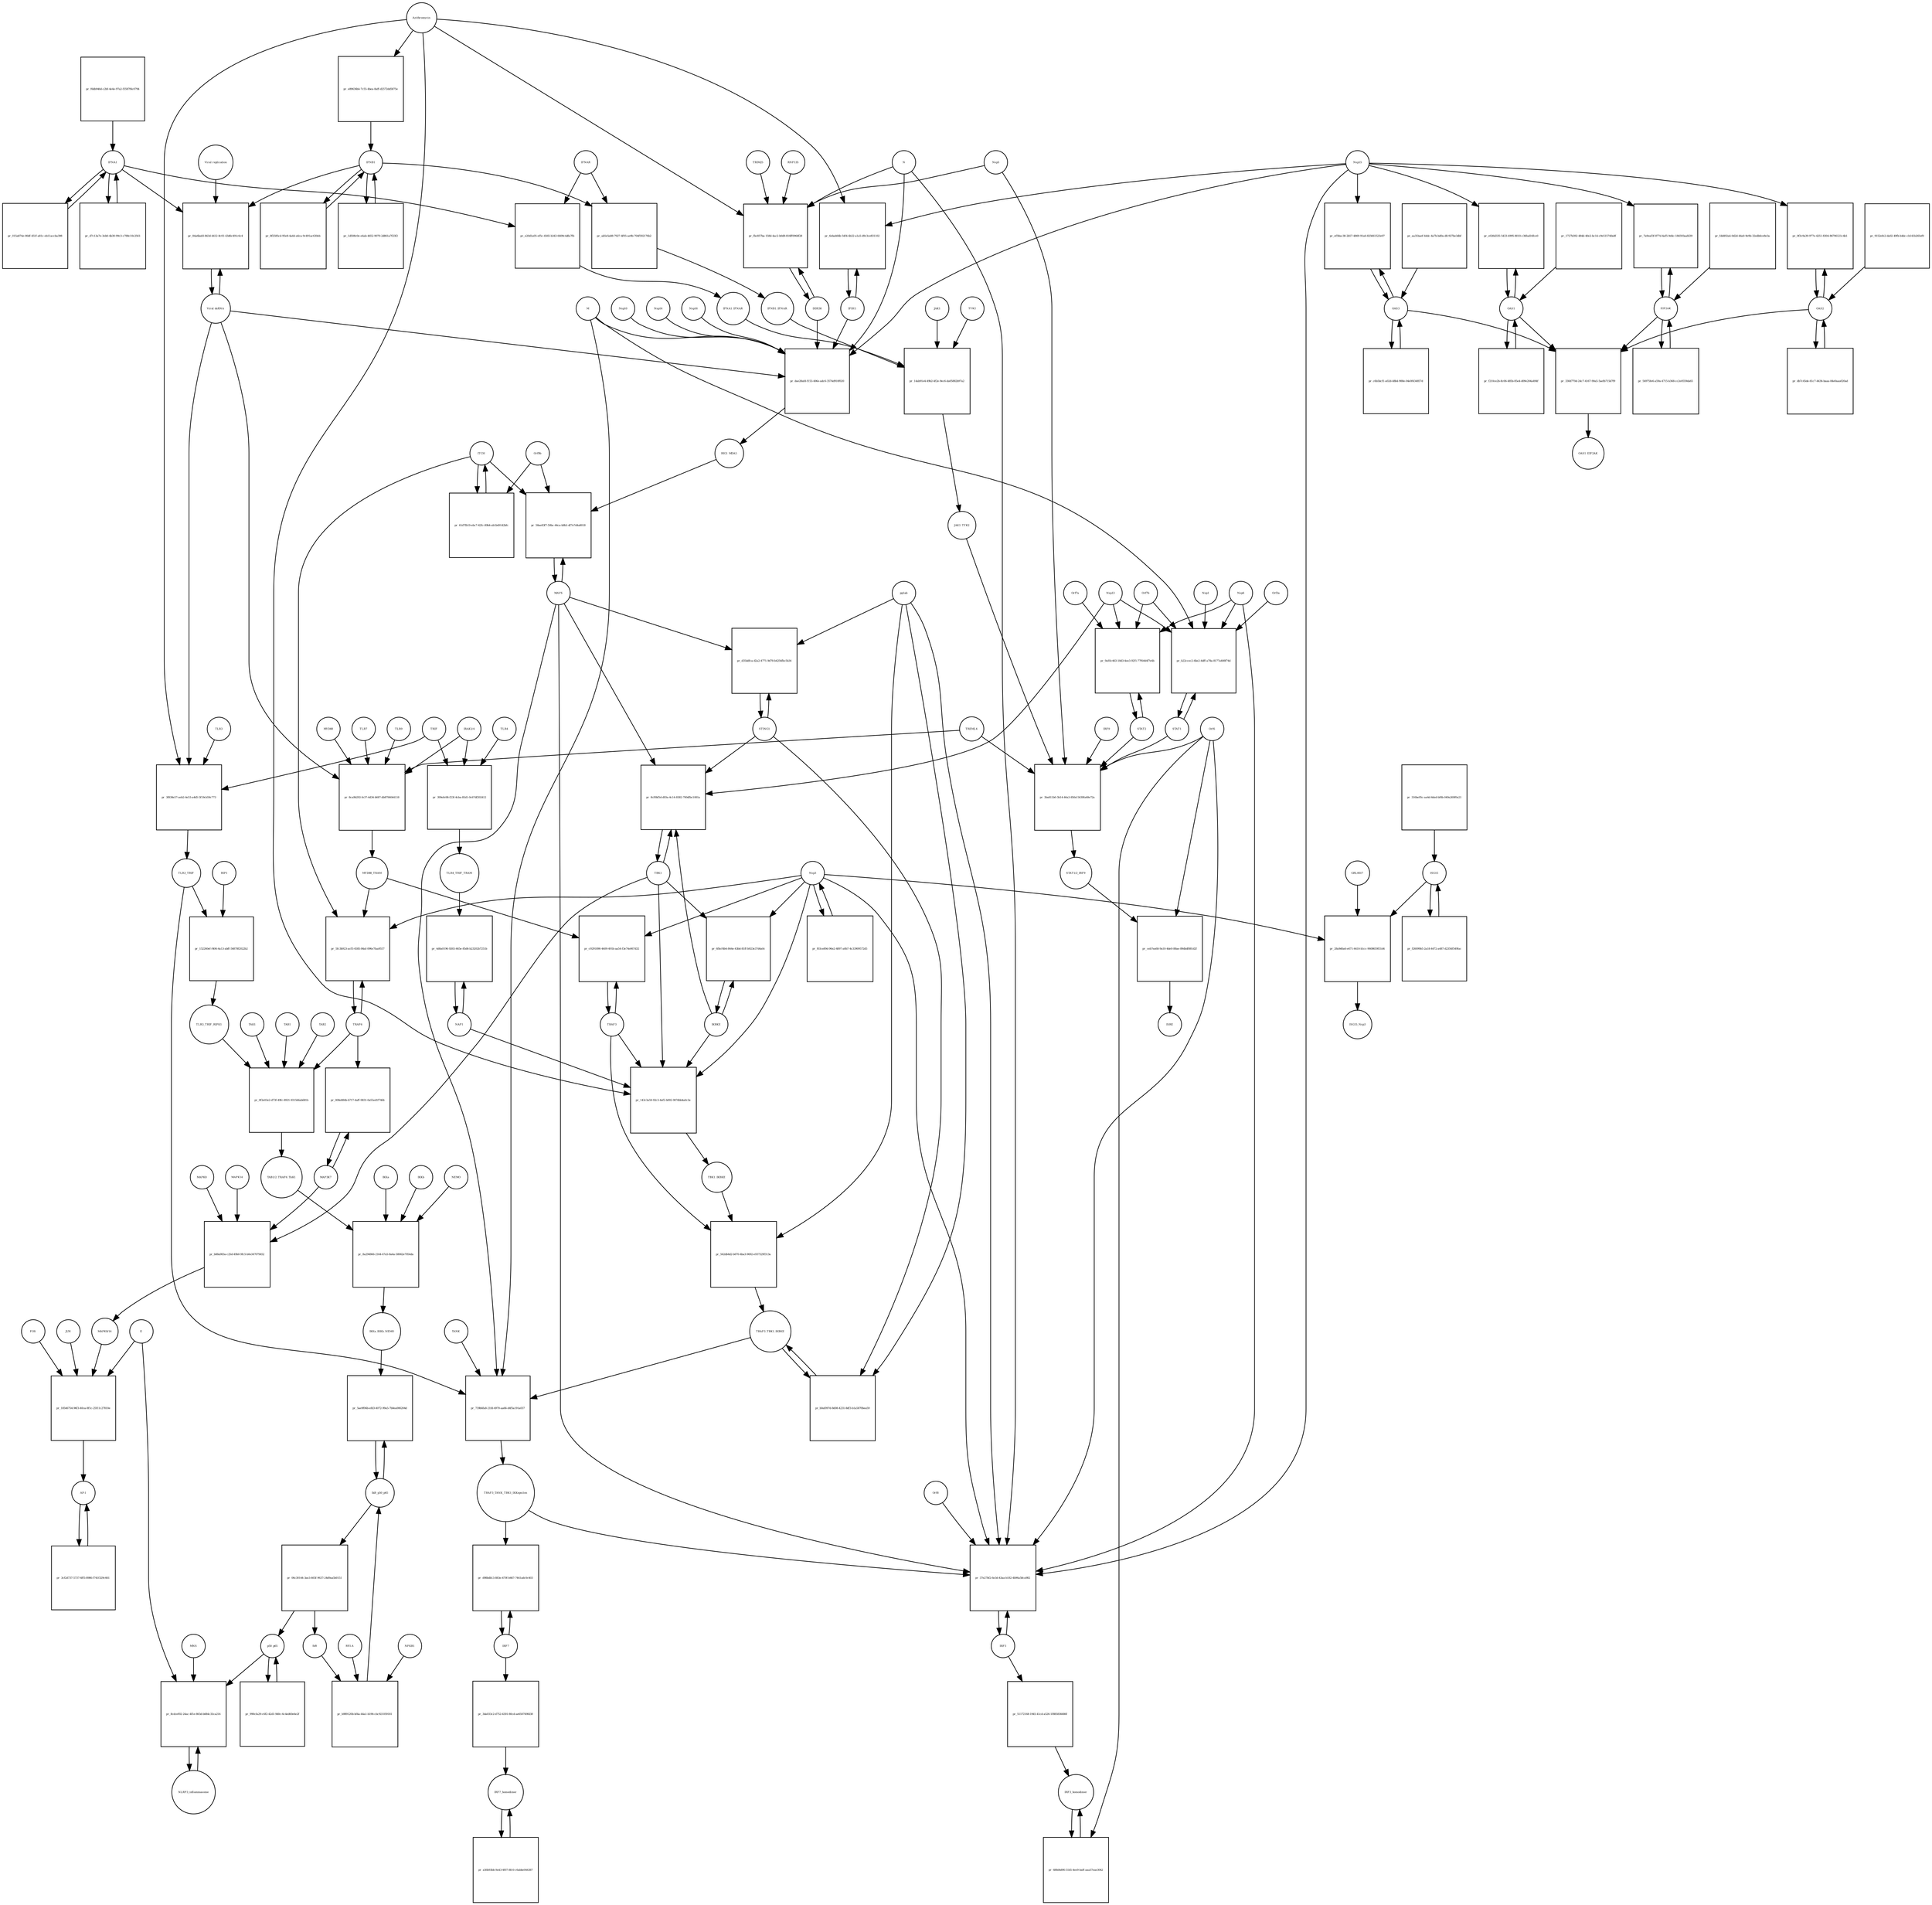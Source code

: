 strict digraph  {
IFNA1 [annotation="urn_miriam_pubmed_31226023|urn_miriam_wikipathways_WP4868", bipartite=0, cls=macromolecule, fontsize=4, label=IFNA1, shape=circle];
"pr_015a874e-00df-451f-a81c-eb11accba398" [annotation="", bipartite=1, cls=process, fontsize=4, label="pr_015a874e-00df-451f-a81c-eb11accba398", shape=square];
IFNB1 [annotation="urn_miriam_pubmed_31226023|urn_miriam_wikipathways_WP4868", bipartite=0, cls=macromolecule, fontsize=4, label=IFNB1, shape=circle];
"pr_8f2585cd-95e8-4a44-a6ca-9c491ac630eb" [annotation="", bipartite=1, cls=process, fontsize=4, label="pr_8f2585cd-95e8-4a44-a6ca-9c491ac630eb", shape=square];
"AP-1" [annotation="urn_miriam_pubmed_31226023|urn_miriam_wikipathways_WP4868", bipartite=0, cls=complex, fontsize=4, label="AP-1", shape=circle];
"pr_3cf2d737-5737-4ff5-8986-f741f329c661" [annotation="", bipartite=1, cls=process, fontsize=4, label="pr_3cf2d737-5737-4ff5-8986-f741f329c661", shape=square];
p50_p65 [annotation="", bipartite=0, cls=complex, fontsize=4, label=p50_p65, shape=circle];
"pr_990cfa29-c6f2-42d1-9d0c-6c4ed60e6e2f" [annotation="", bipartite=1, cls=process, fontsize=4, label="pr_990cfa29-c6f2-42d1-9d0c-6c4ed60e6e2f", shape=square];
"pr_1d508c0e-e4ab-4652-9070-2d861a7f23f2" [annotation="", bipartite=1, cls=process, fontsize=4, label="pr_1d508c0e-e4ab-4652-9070-2d861a7f23f2", shape=square];
"pr_d7c13a7e-3eb0-4b30-99c3-c788c10c2561" [annotation="", bipartite=1, cls=process, fontsize=4, label="pr_d7c13a7e-3eb0-4b30-99c3-c788c10c2561", shape=square];
OAS1 [annotation="", bipartite=0, cls=macromolecule, fontsize=4, label=OAS1, shape=circle];
"pr_f210ce2b-8c06-485b-85e4-d09e204a494f" [annotation="", bipartite=1, cls=process, fontsize=4, label="pr_f210ce2b-8c06-485b-85e4-d09e204a494f", shape=square];
EIF2AK [annotation="", bipartite=0, cls=macromolecule, fontsize=4, label=EIF2AK, shape=circle];
"pr_56975fe6-a59a-4715-b368-cc2e0559da65" [annotation="", bipartite=1, cls=process, fontsize=4, label="pr_56975fe6-a59a-4715-b368-cc2e0559da65", shape=square];
OAS2 [annotation="", bipartite=0, cls=macromolecule, fontsize=4, label=OAS2, shape=circle];
"pr_db7c45de-61c7-4436-baaa-84e0aaa020ad" [annotation="", bipartite=1, cls=process, fontsize=4, label="pr_db7c45de-61c7-4436-baaa-84e0aaa020ad", shape=square];
OAS3 [annotation="", bipartite=0, cls=macromolecule, fontsize=4, label=OAS3, shape=circle];
"pr_c6b5dcf1-a02d-48b4-988e-04e0f434857d" [annotation="", bipartite=1, cls=process, fontsize=4, label="pr_c6b5dcf1-a02d-48b4-988e-04e0f434857d", shape=square];
"pr_e89636b4-7c55-4bea-8aff-d2572dd5875e" [annotation="", bipartite=1, cls=process, fontsize=4, label="pr_e89636b4-7c55-4bea-8aff-d2572dd5875e", shape=square];
Azithromycin [annotation="urn_miriam_obo.chebi_CHEBI%3A2955", bipartite=0, cls="simple chemical", fontsize=4, label=Azithromycin, shape=circle];
"pr_f6db946d-c2bf-4e4e-97a2-f3587f6c0794" [annotation="", bipartite=1, cls=process, fontsize=4, label="pr_f6db946d-c2bf-4e4e-97a2-f3587f6c0794", shape=square];
"pr_1727b392-484d-40e2-bc14-c9e515740a8f" [annotation="", bipartite=1, cls=process, fontsize=4, label="pr_1727b392-484d-40e2-bc14-c9e515740a8f", shape=square];
"pr_fdd492a4-0d2d-44a0-9e9b-32edb6ce8e3a" [annotation="", bipartite=1, cls=process, fontsize=4, label="pr_fdd492a4-0d2d-44a0-9e9b-32edb6ce8e3a", shape=square];
TRAF6 [annotation="urn_miriam_pubmed_31226023|urn_miriam_wikipathways_WP4868", bipartite=0, cls=macromolecule, fontsize=4, label=TRAF6, shape=circle];
"pr_5fc3b923-acf5-4585-84af-096e7faa9557" [annotation="", bipartite=1, cls=process, fontsize=4, label="pr_5fc3b923-acf5-4585-84af-096e7faa9557", shape=square];
MYD88_TRAM [annotation=urn_miriam_pubmed_31226023, bipartite=0, cls=complex, fontsize=4, label=MYD88_TRAM, shape=circle];
Nsp3 [annotation="urn_miriam_pubmed_31226023|urn_miriam_wikipathways_WP4868|urn_miriam_ncbiprotein_YP_009725299", bipartite=0, cls=macromolecule, fontsize=4, label=Nsp3, shape=circle];
ITCH [annotation="", bipartite=0, cls=macromolecule, fontsize=4, label=ITCH, shape=circle];
TBK1 [annotation="urn_miriam_pubmed_31226023|urn_miriam_wikipathways_WP4868|urn_miriam_pubmed_24622840", bipartite=0, cls=macromolecule, fontsize=4, label=TBK1, shape=circle];
"pr_8cf0bf5d-d93a-4c14-8382-790dfbc1081a" [annotation="", bipartite=1, cls=process, fontsize=4, label="pr_8cf0bf5d-d93a-4c14-8382-790dfbc1081a", shape=square];
IKBKE [annotation="", bipartite=0, cls=macromolecule, fontsize=4, label=IKBKE, shape=circle];
STING1 [annotation=urn_miriam_pubmed_24622840, bipartite=0, cls=macromolecule, fontsize=4, label=STING1, shape=circle];
MAVS [annotation="", bipartite=0, cls=macromolecule, fontsize=4, label=MAVS, shape=circle];
Nsp13 [annotation="urn_miriam_uniprot_P0DTD1|urn_miriam_wikipathways_WP4868|urn_miriam_ncbiprotein_YP_009725308", bipartite=0, cls=macromolecule, fontsize=4, label=Nsp13, shape=circle];
"pr_9152efe2-da02-49fb-b4dc-cb141b265ef0" [annotation="", bipartite=1, cls=process, fontsize=4, label="pr_9152efe2-da02-49fb-b4dc-cb141b265ef0", shape=square];
"pr_aa31baef-44dc-4a7b-bd0a-dfc927be3dbf" [annotation="", bipartite=1, cls=process, fontsize=4, label="pr_aa31baef-44dc-4a7b-bd0a-dfc927be3dbf", shape=square];
TRAF3 [annotation=urn_miriam_pubmed_31226023, bipartite=0, cls=macromolecule, fontsize=4, label=TRAF3, shape=circle];
"pr_c9291890-4409-491b-aa54-f3e74e067d32" [annotation="", bipartite=1, cls=process, fontsize=4, label="pr_c9291890-4409-491b-aa54-f3e74e067d32", shape=square];
MAP3K7 [annotation="", bipartite=0, cls=macromolecule, fontsize=4, label=MAP3K7, shape=circle];
"pr_008e884b-b717-4aff-9831-0a55ed1f746b" [annotation="", bipartite=1, cls=process, fontsize=4, label="pr_008e884b-b717-4aff-9831-0a55ed1f746b", shape=square];
"pr_6fbcf4b4-844e-43bd-81ff-b923e37d4a0c" [annotation="", bipartite=1, cls=process, fontsize=4, label="pr_6fbcf4b4-844e-43bd-81ff-b923e37d4a0c", shape=square];
IRF3 [annotation="", bipartite=0, cls=macromolecule, fontsize=4, label=IRF3, shape=circle];
"pr_37e27bf2-6e3d-43aa-b182-4b96a58ca982" [annotation="", bipartite=1, cls=process, fontsize=4, label="pr_37e27bf2-6e3d-43aa-b182-4b96a58ca982", shape=square];
N [annotation="urn_miriam_pubmed_31226023|urn_miriam_ncbiprotein_BCD58761|urn_miriam_ncbiprotein_YP_009724397.2", bipartite=0, cls=macromolecule, fontsize=4, label=N, shape=circle];
Orf8 [annotation="urn_miriam_ncbiprotein_YP_009724396.1", bipartite=0, cls=complex, fontsize=4, label=Orf8, shape=circle];
Orf6 [annotation="urn_miriam_pubmed_31226023|urn_miriam_ncbiprotein_YP_009724394.1", bipartite=0, cls=macromolecule, fontsize=4, label=Orf6, shape=circle];
pp1ab [annotation="urn_miriam_ncbiprotein_YP_009724389|urn_miriam_pubmed_24622840", bipartite=0, cls=macromolecule, fontsize=4, label=pp1ab, shape=circle];
TRAF3_TANK_TBK1_IKKepsilon [annotation="", bipartite=0, cls=complex, fontsize=4, label=TRAF3_TANK_TBK1_IKKepsilon, shape=circle];
Nsp6 [annotation="urn_miriam_ncbiprotein_YP_009742613.1|urn_miriam_pubmed_32979938|urn_miriam_taxonomy_2697049", bipartite=0, cls=macromolecule, fontsize=4, label=Nsp6, shape=circle];
Nsp15 [annotation="urn_miriam_pubmed_31226023|urn_miriam_ncbiprotein_YP_009725310", bipartite=0, cls=macromolecule, fontsize=4, label=Nsp15, shape=circle];
"pr_58ae83f7-50bc-44ca-b8b1-df7e7d4a8018" [annotation="", bipartite=1, cls=process, fontsize=4, label="pr_58ae83f7-50bc-44ca-b8b1-df7e7d4a8018", shape=square];
RIG1_MDA5 [annotation="urn_miriam_pubmed_31226023|urn_miriam_pubmed_19052324", bipartite=0, cls=complex, fontsize=4, label=RIG1_MDA5, shape=circle];
Orf9b [annotation="urn_miriam_pubmed_31226023|urn_miriam_ncbiprotein_ABI96969|urn_miriam_uniprot_P0DTD2", bipartite=0, cls=macromolecule, fontsize=4, label=Orf9b, shape=circle];
"pr_ef58ac38-2b57-4869-91a6-825661523e07" [annotation="", bipartite=1, cls=process, fontsize=4, label="pr_ef58ac38-2b57-4869-91a6-825661523e07", shape=square];
"pr_0f3c9a39-977e-4251-8304-86706121c4b1" [annotation="", bipartite=1, cls=process, fontsize=4, label="pr_0f3c9a39-977e-4251-8304-86706121c4b1", shape=square];
"pr_e026d335-5433-4995-8010-c36fad16fce0" [annotation="", bipartite=1, cls=process, fontsize=4, label="pr_e026d335-5433-4995-8010-c36fad16fce0", shape=square];
"pr_7a9eaf3f-877d-4af5-9d4c-184593aafd39" [annotation="", bipartite=1, cls=process, fontsize=4, label="pr_7a9eaf3f-877d-4af5-9d4c-184593aafd39", shape=square];
"Viral dsRNA" [annotation="urn_miriam_pubmed_31226023|urn_miriam_pubmed_19052324|urn_miriam_taxonomy_694009", bipartite=0, cls="nucleic acid feature", fontsize=4, label="Viral dsRNA", shape=circle];
"pr_84a6bafd-843d-4412-8c01-43d6c491c6c4" [annotation="", bipartite=1, cls=process, fontsize=4, label="pr_84a6bafd-843d-4412-8c01-43d6c491c6c4", shape=square];
"Viral replication" [annotation="urn_miriam_pubmed_31226023|urn_miriam_pubmed_19052324|urn_miriam_mesh_D014779", bipartite=0, cls=phenotype, fontsize=4, label="Viral replication", shape=circle];
"pr_f03ce89d-96e2-4897-a0b7-4c33909572d5" [annotation="", bipartite=1, cls=process, fontsize=4, label="pr_f03ce89d-96e2-4897-a0b7-4c33909572d5", shape=square];
"pr_d35ddfca-d2a2-4771-9d78-b4256fbc5b34" [annotation="", bipartite=1, cls=process, fontsize=4, label="pr_d35ddfca-d2a2-4771-9d78-b4256fbc5b34", shape=square];
TRAF3_TBK1_IKBKE [annotation=urn_miriam_pubmed_24622840, bipartite=0, cls=complex, fontsize=4, label=TRAF3_TBK1_IKBKE, shape=circle];
"pr_b0af097d-8d08-4231-8df3-b1a5870bea59" [annotation="", bipartite=1, cls=process, fontsize=4, label="pr_b0af097d-8d08-4231-8df3-b1a5870bea59", shape=square];
IFIH1 [annotation="", bipartite=0, cls=macromolecule, fontsize=4, label=IFIH1, shape=circle];
"pr_6eba466b-54f4-4b32-a1a5-d9c3ce831102" [annotation="", bipartite=1, cls=process, fontsize=4, label="pr_6eba466b-54f4-4b32-a1a5-d9c3ce831102", shape=square];
DDX58 [annotation="urn_miriam_pubmed_31226023|urn_miriam_pubmed_19052324", bipartite=0, cls=macromolecule, fontsize=4, label=DDX58, shape=circle];
"pr_fbc857ba-158d-4ac2-b0d8-816ff0966f28" [annotation="", bipartite=1, cls=process, fontsize=4, label="pr_fbc857ba-158d-4ac2-b0d8-816ff0966f28", shape=square];
TRIM25 [annotation="", bipartite=0, cls=macromolecule, fontsize=4, label=TRIM25, shape=circle];
RNF135 [annotation="", bipartite=0, cls=macromolecule, fontsize=4, label=RNF135, shape=circle];
Nsp5 [annotation=urn_miriam_ncbiprotein_YP_009725301, bipartite=0, cls=macromolecule, fontsize=4, label=Nsp5, shape=circle];
"pr_61d7fb19-ebc7-42fc-89b4-ab1b49142bfc" [annotation="", bipartite=1, cls=process, fontsize=4, label="pr_61d7fb19-ebc7-42fc-89b4-ab1b49142bfc", shape=square];
"pr_739b6fa8-21fd-4970-aa66-d4f5a191a037" [annotation="", bipartite=1, cls=process, fontsize=4, label="pr_739b6fa8-21fd-4970-aa66-d4f5a191a037", shape=square];
TLR3_TRIF [annotation="", bipartite=0, cls=complex, fontsize=4, label=TLR3_TRIF, shape=circle];
M [annotation="urn_miriam_pubmed_31226023|urn_miriam_ncbiprotein_YP_009724393.1", bipartite=0, cls=macromolecule, fontsize=4, label=M, shape=circle];
TANK [annotation="", bipartite=0, cls=macromolecule, fontsize=4, label=TANK, shape=circle];
IRF7 [annotation="", bipartite=0, cls=macromolecule, fontsize=4, label=IRF7, shape=circle];
"pr_d98bdb13-883e-470f-b467-7441adc0c403" [annotation="", bipartite=1, cls=process, fontsize=4, label="pr_d98bdb13-883e-470f-b467-7441adc0c403", shape=square];
NLRP3_inflammasome [annotation="", bipartite=0, cls=complex, fontsize=4, label=NLRP3_inflammasome, shape=circle];
"pr_8cdcef02-24ac-4f1e-863d-b684c33ca216" [annotation="", bipartite=1, cls=process, fontsize=4, label="pr_8cdcef02-24ac-4f1e-863d-b684c33ca216", shape=square];
E [annotation="urn_miriam_pubmed_31226023|urn_miriam_ncbiprotein_BCD58755", bipartite=0, cls=macromolecule, fontsize=4, label=E, shape=circle];
MNS [annotation="", bipartite=0, cls="simple chemical", fontsize=4, label=MNS, shape=circle];
STAT1 [annotation="", bipartite=0, cls=macromolecule, fontsize=4, label=STAT1, shape=circle];
"pr_3ba811b0-5b14-46a3-856d-5639fa48e72a" [annotation="", bipartite=1, cls=process, fontsize=4, label="pr_3ba811b0-5b14-46a3-856d-5639fa48e72a", shape=square];
"STAT1/2_IRF9" [annotation="urn_miriam_pubmed_31226023|urn_miriam_wikipathways_WP4868", bipartite=0, cls=complex, fontsize=4, label="STAT1/2_IRF9", shape=circle];
TREML4 [annotation=urn_miriam_wikipathways_WP4868, bipartite=0, cls=macromolecule, fontsize=4, label=TREML4, shape=circle];
JAK1_TYK2 [annotation="urn_miriam_pubmed_31226023|urn_miriam_wikipathways_WP4868", bipartite=0, cls=complex, fontsize=4, label=JAK1_TYK2, shape=circle];
IRF9 [annotation="urn_miriam_pubmed_31226023|urn_miriam_wikipathways_WP4868", bipartite=0, cls=macromolecule, fontsize=4, label=IRF9, shape=circle];
STAT2 [annotation="", bipartite=0, cls=macromolecule, fontsize=4, label=STAT2, shape=circle];
"pr_330d770d-24c7-4167-90a5-5aefb715d7f9" [annotation="", bipartite=1, cls=process, fontsize=4, label="pr_330d770d-24c7-4167-90a5-5aefb715d7f9", shape=square];
OAS1_EIF2AK [annotation="", bipartite=0, cls=complex, fontsize=4, label=OAS1_EIF2AK, shape=circle];
JAK1 [annotation="urn_miriam_pubmed_31226023|urn_miriam_wikipathways_WP4868", bipartite=0, cls=macromolecule, fontsize=4, label=JAK1, shape=circle];
"pr_14ab91e4-49b2-4f2e-9ec6-da05882b97a2" [annotation="", bipartite=1, cls=process, fontsize=4, label="pr_14ab91e4-49b2-4f2e-9ec6-da05882b97a2", shape=square];
IFNA1_IFNAR [annotation="urn_miriam_pubmed_31226023|urn_miriam_wikipathways_WP4868", bipartite=0, cls=complex, fontsize=4, label=IFNA1_IFNAR, shape=circle];
IFNB1_IFNAR [annotation="urn_miriam_pubmed_31226023|urn_miriam_wikipathways_WP4868", bipartite=0, cls=complex, fontsize=4, label=IFNB1_IFNAR, shape=circle];
TYK2 [annotation="urn_miriam_pubmed_31226023|urn_miriam_wikipathways_WP4868", bipartite=0, cls=macromolecule, fontsize=4, label=TYK2, shape=circle];
MYD88 [annotation="urn_miriam_pubmed_31226023|urn_miriam_wikipathways_WP4868", bipartite=0, cls=macromolecule, fontsize=4, label=MYD88, shape=circle];
"pr_8ca9b292-fe37-4d34-b687-db8796044118" [annotation="", bipartite=1, cls=process, fontsize=4, label="pr_8ca9b292-fe37-4d34-b687-db8796044118", shape=square];
TLR7 [annotation=urn_miriam_pubmed_31226023, bipartite=0, cls=macromolecule, fontsize=4, label=TLR7, shape=circle];
TLR9 [annotation="", bipartite=0, cls=macromolecule, fontsize=4, label=TLR9, shape=circle];
"IRAK1/4" [annotation="", bipartite=0, cls=macromolecule, fontsize=4, label="IRAK1/4", shape=circle];
IFNAR [annotation="urn_miriam_pubmed_31226023|urn_miriam_wikipathways_WP4868", bipartite=0, cls=complex, fontsize=4, label=IFNAR, shape=circle];
"pr_e20d1a05-ef5c-4565-b343-6609c4dfa7fb" [annotation="", bipartite=1, cls=process, fontsize=4, label="pr_e20d1a05-ef5c-4565-b343-6609c4dfa7fb", shape=square];
"pr_ab5e5a88-7927-4f05-ae9b-704f592176b2" [annotation="", bipartite=1, cls=process, fontsize=4, label="pr_ab5e5a88-7927-4f05-ae9b-704f592176b2", shape=square];
MAPK14 [annotation="urn_miriam_pubmed_31226023|urn_miriam_wikipathways_WP4868", bipartite=0, cls=macromolecule, fontsize=4, label=MAPK14, shape=circle];
"pr_b88a983a-c25d-49b0-9fc5-b0e347079452" [annotation="", bipartite=1, cls=process, fontsize=4, label="pr_b88a983a-c25d-49b0-9fc5-b0e347079452", shape=square];
"MAPK8/14" [annotation="urn_miriam_pubmed_31226023|urn_miriam_wikipathways_WP4868", bipartite=0, cls=complex, fontsize=4, label="MAPK8/14", shape=circle];
MAPK8 [annotation="urn_miriam_pubmed_31226023|urn_miriam_wikipathways_WP4868", bipartite=0, cls=macromolecule, fontsize=4, label=MAPK8, shape=circle];
JUN [annotation="urn_miriam_pubmed_31226023|urn_miriam_wikipathways_WP4868", bipartite=0, cls=macromolecule, fontsize=4, label=JUN, shape=circle];
"pr_18546754-96f3-40ca-8f1c-25f11c27810e" [annotation="", bipartite=1, cls=process, fontsize=4, label="pr_18546754-96f3-40ca-8f1c-25f11c27810e", shape=square];
FOS [annotation="urn_miriam_pubmed_31226023|urn_miriam_wikipathways_WP4868", bipartite=0, cls=macromolecule, fontsize=4, label=FOS, shape=circle];
"pr_143c3a59-92c3-4ef2-b092-907dbb4a0c3e" [annotation="", bipartite=1, cls=process, fontsize=4, label="pr_143c3a59-92c3-4ef2-b092-907dbb4a0c3e", shape=square];
TBK1_IKBKE [annotation="urn_miriam_pubmed_31226023|urn_miriam_wikipathways_WP4868|urn_miriam_pubmed_24622840", bipartite=0, cls=complex, fontsize=4, label=TBK1_IKBKE, shape=circle];
NAP1 [annotation="", bipartite=0, cls=macromolecule, fontsize=4, label=NAP1, shape=circle];
"pr_dae28afd-f153-406e-adc6-3574d910f020" [annotation="", bipartite=1, cls=process, fontsize=4, label="pr_dae28afd-f153-406e-adc6-3574d910f020", shape=square];
Nsp10 [annotation=urn_miriam_ncbiprotein_YP_009725306, bipartite=0, cls=macromolecule, fontsize=4, label=Nsp10, shape=circle];
Nsp14 [annotation=urn_miriam_ncbiprotein_YP_009725309, bipartite=0, cls=macromolecule, fontsize=4, label=Nsp14, shape=circle];
Nsp16 [annotation=urn_miriam_ncbiprotein_YP_009725309, bipartite=0, cls=macromolecule, fontsize=4, label=Nsp16, shape=circle];
"pr_562db4d2-b670-4ba3-9692-e937329f313a" [annotation="", bipartite=1, cls=process, fontsize=4, label="pr_562db4d2-b670-4ba3-9692-e937329f313a", shape=square];
TLR3 [annotation="", bipartite=0, cls=macromolecule, fontsize=4, label=TLR3, shape=circle];
"pr_3f838e57-aeb2-4e53-a4d5-5f19cb59c773" [annotation="", bipartite=1, cls=process, fontsize=4, label="pr_3f838e57-aeb2-4e53-a4d5-5f19cb59c773", shape=square];
TRIF [annotation="", bipartite=0, cls=macromolecule, fontsize=4, label=TRIF, shape=circle];
"pr_152260ef-f406-4a13-abff-56878f2022b2" [annotation="", bipartite=1, cls=process, fontsize=4, label="pr_152260ef-f406-4a13-abff-56878f2022b2", shape=square];
RIP1 [annotation="", bipartite=0, cls=macromolecule, fontsize=4, label=RIP1, shape=circle];
TLR3_TRIF_RIPK1 [annotation="", bipartite=0, cls=complex, fontsize=4, label=TLR3_TRIF_RIPK1, shape=circle];
TAB1 [annotation="", bipartite=0, cls=macromolecule, fontsize=4, label=TAB1, shape=circle];
"pr_0f2e03e2-d73f-49fc-8921-931566ab681b" [annotation="", bipartite=1, cls=process, fontsize=4, label="pr_0f2e03e2-d73f-49fc-8921-931566ab681b", shape=square];
TAB2 [annotation="", bipartite=0, cls=macromolecule, fontsize=4, label=TAB2, shape=circle];
"TAB1/2_TRAF6_TAK1" [annotation="", bipartite=0, cls=complex, fontsize=4, label="TAB1/2_TRAF6_TAK1", shape=circle];
TAK1 [annotation="", bipartite=0, cls=macromolecule, fontsize=4, label=TAK1, shape=circle];
NEMO [annotation="", bipartite=0, cls=macromolecule, fontsize=4, label=NEMO, shape=circle];
"pr_8a294866-2164-47a5-8a4a-58062e7054da" [annotation="", bipartite=1, cls=process, fontsize=4, label="pr_8a294866-2164-47a5-8a4a-58062e7054da", shape=square];
IKKa [annotation="", bipartite=0, cls=macromolecule, fontsize=4, label=IKKa, shape=circle];
IKKa_IKKb_NEMO [annotation="", bipartite=0, cls=complex, fontsize=4, label=IKKa_IKKb_NEMO, shape=circle];
IKKb [annotation="", bipartite=0, cls=macromolecule, fontsize=4, label=IKKb, shape=circle];
RELA [annotation="", bipartite=0, cls=macromolecule, fontsize=4, label=RELA, shape=circle];
"pr_b989120b-bf4a-44a1-b196-cbc921059181" [annotation="", bipartite=1, cls=process, fontsize=4, label="pr_b989120b-bf4a-44a1-b196-cbc921059181", shape=square];
NFKB1 [annotation="", bipartite=0, cls=macromolecule, fontsize=4, label=NFKB1, shape=circle];
IkB_p50_p65 [annotation="", bipartite=0, cls=complex, fontsize=4, label=IkB_p50_p65, shape=circle];
IkB [annotation="", bipartite=0, cls=macromolecule, fontsize=4, label=IkB, shape=circle];
"pr_5ae9f06b-efd3-4072-99a5-7b0ea006204d" [annotation="", bipartite=1, cls=process, fontsize=4, label="pr_5ae9f06b-efd3-4072-99a5-7b0ea006204d", shape=square];
"pr_06c30144-3ae3-465f-9637-24d9aa5b0151" [annotation="", bipartite=1, cls=process, fontsize=4, label="pr_06c30144-3ae3-465f-9637-24d9aa5b0151", shape=square];
"pr_3da033c2-d752-4301-80cd-ae650749fd38" [annotation="", bipartite=1, cls=process, fontsize=4, label="pr_3da033c2-d752-4301-80cd-ae650749fd38", shape=square];
IRF7_homodimer [annotation="", bipartite=0, cls=complex, fontsize=4, label=IRF7_homodimer, shape=circle];
"pr_a56b93bb-9a43-4f07-8fc0-c6abbe044387" [annotation="", bipartite=1, cls=process, fontsize=4, label="pr_a56b93bb-9a43-4f07-8fc0-c6abbe044387", shape=square];
"pr_51172168-1945-41cd-a526-1f885836686f" [annotation="", bipartite=1, cls=process, fontsize=4, label="pr_51172168-1945-41cd-a526-1f885836686f", shape=square];
IRF3_homodimer [annotation="", bipartite=0, cls=complex, fontsize=4, label=IRF3_homodimer, shape=circle];
"pr_688d4d96-51b5-4ee9-baff-aaa37eae3042" [annotation="", bipartite=1, cls=process, fontsize=4, label="pr_688d4d96-51b5-4ee9-baff-aaa37eae3042", shape=square];
TLR4 [annotation="", bipartite=0, cls=macromolecule, fontsize=4, label=TLR4, shape=circle];
"pr_399efe98-f23f-4cba-85d1-0c67df202412" [annotation="", bipartite=1, cls=process, fontsize=4, label="pr_399efe98-f23f-4cba-85d1-0c67df202412", shape=square];
TLR4_TRIF_TRAM [annotation="", bipartite=0, cls=complex, fontsize=4, label=TLR4_TRIF_TRAM, shape=circle];
"pr_4d0a0196-9265-465e-85d6-b23202b7251b" [annotation="", bipartite=1, cls=process, fontsize=4, label="pr_4d0a0196-9265-465e-85d6-b23202b7251b", shape=square];
"pr_316be95c-aa4d-4ded-bf6b-049a269f0a21" [annotation="", bipartite=1, cls=process, fontsize=4, label="pr_316be95c-aa4d-4ded-bf6b-049a269f0a21", shape=square];
ISG15 [annotation="", bipartite=0, cls=macromolecule, fontsize=4, label=ISG15, shape=circle];
"pr_f26099b5-2a18-4472-a487-d2356f549fac" [annotation="", bipartite=1, cls=process, fontsize=4, label="pr_f26099b5-2a18-4472-a487-d2356f549fac", shape=square];
"pr_28a9d6a6-e671-4410-b1cc-9608659f31d4" [annotation="", bipartite=1, cls=process, fontsize=4, label="pr_28a9d6a6-e671-4410-b1cc-9608659f31d4", shape=square];
ISG15_Nsp3 [annotation="", bipartite=0, cls=complex, fontsize=4, label=ISG15_Nsp3, shape=circle];
GRL0617 [annotation=urn_miriam_wikipathways_WP4868, bipartite=0, cls="simple chemical", fontsize=4, label=GRL0617, shape=circle];
"pr_b22ccec2-6be2-4dff-a78a-8177a408f74d" [annotation="", bipartite=1, cls=process, fontsize=4, label="pr_b22ccec2-6be2-4dff-a78a-8177a408f74d", shape=square];
Nsp1 [annotation="urn_miriam_pubmed_31226023|urn_miriam_ncbiprotein_YP_009725297", bipartite=0, cls=macromolecule, fontsize=4, label=Nsp1, shape=circle];
Orf7b [annotation="urn_miriam_ncbiprotein_YP_009725318.1", bipartite=0, cls=macromolecule, fontsize=4, label=Orf7b, shape=circle];
Orf3a [annotation="urn_miriam_ncbiprotein_YP_009724391.1|urn_miriam_pubmed_32979938", bipartite=0, cls=macromolecule, fontsize=4, label=Orf3a, shape=circle];
"pr_9a93c463-18d3-4ee3-92f1-77f6444f7e4b" [annotation="", bipartite=1, cls=process, fontsize=4, label="pr_9a93c463-18d3-4ee3-92f1-77f6444f7e4b", shape=square];
Orf7a [annotation="urn_miriam_ncbiprotein_YP_009724395.1", bipartite=0, cls=macromolecule, fontsize=4, label=Orf7a, shape=circle];
"pr_ceb7ea68-9a10-4de0-88ae-89dbdf881d2f" [annotation="", bipartite=1, cls=process, fontsize=4, label="pr_ceb7ea68-9a10-4de0-88ae-89dbdf881d2f", shape=square];
ISRE [annotation="urn_miriam_pubmed_31226023|urn_miriam_wikipathways_WP4868", bipartite=0, cls=complex, fontsize=4, label=ISRE, shape=circle];
IFNA1 -> "pr_015a874e-00df-451f-a81c-eb11accba398"  [annotation="", interaction_type=consumption];
IFNA1 -> "pr_d7c13a7e-3eb0-4b30-99c3-c788c10c2561"  [annotation="", interaction_type=consumption];
IFNA1 -> "pr_84a6bafd-843d-4412-8c01-43d6c491c6c4"  [annotation="urn_miriam_pubmed_31226023|urn_miriam_taxonomy_2697049|urn_miriam_pubmed_32665127", interaction_type=inhibition];
IFNA1 -> "pr_e20d1a05-ef5c-4565-b343-6609c4dfa7fb"  [annotation="", interaction_type=consumption];
"pr_015a874e-00df-451f-a81c-eb11accba398" -> IFNA1  [annotation="", interaction_type=production];
IFNB1 -> "pr_8f2585cd-95e8-4a44-a6ca-9c491ac630eb"  [annotation="", interaction_type=consumption];
IFNB1 -> "pr_1d508c0e-e4ab-4652-9070-2d861a7f23f2"  [annotation="", interaction_type=consumption];
IFNB1 -> "pr_84a6bafd-843d-4412-8c01-43d6c491c6c4"  [annotation="urn_miriam_pubmed_31226023|urn_miriam_taxonomy_2697049|urn_miriam_pubmed_32665127", interaction_type=inhibition];
IFNB1 -> "pr_ab5e5a88-7927-4f05-ae9b-704f592176b2"  [annotation="", interaction_type=consumption];
"pr_8f2585cd-95e8-4a44-a6ca-9c491ac630eb" -> IFNB1  [annotation="", interaction_type=production];
"AP-1" -> "pr_3cf2d737-5737-4ff5-8986-f741f329c661"  [annotation="", interaction_type=consumption];
"pr_3cf2d737-5737-4ff5-8986-f741f329c661" -> "AP-1"  [annotation="", interaction_type=production];
p50_p65 -> "pr_990cfa29-c6f2-42d1-9d0c-6c4ed60e6e2f"  [annotation="", interaction_type=consumption];
p50_p65 -> "pr_8cdcef02-24ac-4f1e-863d-b684c33ca216"  [annotation="urn_miriam_pubmed_32133002|urn_miriam_taxonomy_694009|urn_miriam_pubmed_28531279|urn_miriam_pubmed_24265316", interaction_type=catalysis];
"pr_990cfa29-c6f2-42d1-9d0c-6c4ed60e6e2f" -> p50_p65  [annotation="", interaction_type=production];
"pr_1d508c0e-e4ab-4652-9070-2d861a7f23f2" -> IFNB1  [annotation="", interaction_type=production];
"pr_d7c13a7e-3eb0-4b30-99c3-c788c10c2561" -> IFNA1  [annotation="", interaction_type=production];
OAS1 -> "pr_f210ce2b-8c06-485b-85e4-d09e204a494f"  [annotation="", interaction_type=consumption];
OAS1 -> "pr_e026d335-5433-4995-8010-c36fad16fce0"  [annotation="", interaction_type=consumption];
OAS1 -> "pr_330d770d-24c7-4167-90a5-5aefb715d7f9"  [annotation="", interaction_type=consumption];
"pr_f210ce2b-8c06-485b-85e4-d09e204a494f" -> OAS1  [annotation="", interaction_type=production];
EIF2AK -> "pr_56975fe6-a59a-4715-b368-cc2e0559da65"  [annotation="", interaction_type=consumption];
EIF2AK -> "pr_7a9eaf3f-877d-4af5-9d4c-184593aafd39"  [annotation="", interaction_type=consumption];
EIF2AK -> "pr_330d770d-24c7-4167-90a5-5aefb715d7f9"  [annotation="", interaction_type=consumption];
"pr_56975fe6-a59a-4715-b368-cc2e0559da65" -> EIF2AK  [annotation="", interaction_type=production];
OAS2 -> "pr_db7c45de-61c7-4436-baaa-84e0aaa020ad"  [annotation="", interaction_type=consumption];
OAS2 -> "pr_0f3c9a39-977e-4251-8304-86706121c4b1"  [annotation="", interaction_type=consumption];
OAS2 -> "pr_330d770d-24c7-4167-90a5-5aefb715d7f9"  [annotation="", interaction_type=consumption];
"pr_db7c45de-61c7-4436-baaa-84e0aaa020ad" -> OAS2  [annotation="", interaction_type=production];
OAS3 -> "pr_c6b5dcf1-a02d-48b4-988e-04e0f434857d"  [annotation="", interaction_type=consumption];
OAS3 -> "pr_ef58ac38-2b57-4869-91a6-825661523e07"  [annotation="", interaction_type=consumption];
OAS3 -> "pr_330d770d-24c7-4167-90a5-5aefb715d7f9"  [annotation="", interaction_type=consumption];
"pr_c6b5dcf1-a02d-48b4-988e-04e0f434857d" -> OAS3  [annotation="", interaction_type=production];
"pr_e89636b4-7c55-4bea-8aff-d2572dd5875e" -> IFNB1  [annotation="", interaction_type=production];
Azithromycin -> "pr_e89636b4-7c55-4bea-8aff-d2572dd5875e"  [annotation="urn_miriam_pubmed_31226023|urn_miriam_pubmed_33348292|urn_miriam_taxonomy_2697049", interaction_type=catalysis];
Azithromycin -> "pr_6eba466b-54f4-4b32-a1a5-d9c3ce831102"  [annotation="urn_miriam_pubmed_28158275|urn_miriam_taxonomy_694009|urn_miriam_pubmed_33348292|urn_miriam_taxonomy_2697049", interaction_type=catalysis];
Azithromycin -> "pr_fbc857ba-158d-4ac2-b0d8-816ff0966f28"  [annotation="urn_miriam_pubmed_25581309|urn_miriam_pubmed_28148787|urn_miriam_taxonomy_694009|urn_miriam_pubmed_33024073|urn_miriam_taxonomy_2697049|urn_miriam_pubmed_33348292", interaction_type=catalysis];
Azithromycin -> "pr_143c3a59-92c3-4ef2-b092-907dbb4a0c3e"  [annotation="urn_miriam_pubmed_31226023|urn_miriam_taxonomy_694009|urn_miriam_pubmed_19380580|urn_miriam_pubmed_33348292|urn_miriam_taxonomy_2697049", interaction_type=catalysis];
Azithromycin -> "pr_3f838e57-aeb2-4e53-a4d5-5f19cb59c773"  [annotation="urn_miriam_pubmed_33348292|urn_miriam_taxonomy_2697049", interaction_type=catalysis];
"pr_f6db946d-c2bf-4e4e-97a2-f3587f6c0794" -> IFNA1  [annotation="", interaction_type=production];
"pr_1727b392-484d-40e2-bc14-c9e515740a8f" -> OAS1  [annotation="", interaction_type=production];
"pr_fdd492a4-0d2d-44a0-9e9b-32edb6ce8e3a" -> EIF2AK  [annotation="", interaction_type=production];
TRAF6 -> "pr_5fc3b923-acf5-4585-84af-096e7faa9557"  [annotation="", interaction_type=consumption];
TRAF6 -> "pr_008e884b-b717-4aff-9831-0a55ed1f746b"  [annotation=urn_miriam_pubmed_31226023, interaction_type=catalysis];
TRAF6 -> "pr_0f2e03e2-d73f-49fc-8921-931566ab681b"  [annotation="", interaction_type=consumption];
"pr_5fc3b923-acf5-4585-84af-096e7faa9557" -> TRAF6  [annotation="", interaction_type=production];
MYD88_TRAM -> "pr_5fc3b923-acf5-4585-84af-096e7faa9557"  [annotation="urn_miriam_pubmed_31226023|urn_miriam_taxonomy_694009|urn_miriam_pubmed_25135833|urn_miriam_pubmed_18089727", interaction_type=catalysis];
MYD88_TRAM -> "pr_c9291890-4409-491b-aa54-f3e74e067d32"  [annotation="urn_miriam_pubmed_31226023|urn_miriam_taxonomy_694009|urn_miriam_pubmed_18089727", interaction_type=catalysis];
Nsp3 -> "pr_5fc3b923-acf5-4585-84af-096e7faa9557"  [annotation="urn_miriam_pubmed_31226023|urn_miriam_taxonomy_694009|urn_miriam_pubmed_25135833|urn_miriam_pubmed_18089727", interaction_type=inhibition];
Nsp3 -> "pr_c9291890-4409-491b-aa54-f3e74e067d32"  [annotation="urn_miriam_pubmed_31226023|urn_miriam_taxonomy_694009|urn_miriam_pubmed_18089727", interaction_type=inhibition];
Nsp3 -> "pr_6fbcf4b4-844e-43bd-81ff-b923e37d4a0c"  [annotation="urn_miriam_pubmed_18353649|urn_miriam_pubmed_25636800|urn_miriam_pubmed_31226023|urn_miriam_taxonomy_694009", interaction_type=inhibition];
Nsp3 -> "pr_37e27bf2-6e3d-43aa-b182-4b96a58ca982"  [annotation="urn_miriam_pubmed_14679297|urn_miriam_pubmed_17108024|urn_miriam_pubmed_24622840|urn_miriam_pubmed_25481026|urn_miriam_pubmed_25636800|urn_miriam_pubmed_29294448|urn_miriam_pubmed_17761676|urn_miriam_pubmed_18440553|urn_miriam_pubmed_31226023|urn_miriam_taxonomy_694009|urn_miriam_pubmed_33337934|urn_miriam_taxonomy_2697049|urn_miriam_pubmed_32979938", interaction_type=inhibition];
Nsp3 -> "pr_f03ce89d-96e2-4897-a0b7-4c33909572d5"  [annotation="", interaction_type=consumption];
Nsp3 -> "pr_143c3a59-92c3-4ef2-b092-907dbb4a0c3e"  [annotation="urn_miriam_pubmed_31226023|urn_miriam_taxonomy_694009|urn_miriam_pubmed_19380580|urn_miriam_pubmed_33348292|urn_miriam_taxonomy_2697049", interaction_type=inhibition];
Nsp3 -> "pr_28a9d6a6-e671-4410-b1cc-9608659f31d4"  [annotation="", interaction_type=consumption];
ITCH -> "pr_5fc3b923-acf5-4585-84af-096e7faa9557"  [annotation="urn_miriam_pubmed_31226023|urn_miriam_taxonomy_694009|urn_miriam_pubmed_25135833|urn_miriam_pubmed_18089727", interaction_type=inhibition];
ITCH -> "pr_58ae83f7-50bc-44ca-b8b1-df7e7d4a8018"  [annotation="urn_miriam_pubmed_19052324|urn_miriam_pubmed_25135833|urn_miriam_pubmed_31226023|urn_miriam_taxonomy_694009", interaction_type=inhibition];
ITCH -> "pr_61d7fb19-ebc7-42fc-89b4-ab1b49142bfc"  [annotation="", interaction_type=consumption];
TBK1 -> "pr_8cf0bf5d-d93a-4c14-8382-790dfbc1081a"  [annotation="", interaction_type=consumption];
TBK1 -> "pr_6fbcf4b4-844e-43bd-81ff-b923e37d4a0c"  [annotation="urn_miriam_pubmed_18353649|urn_miriam_pubmed_25636800|urn_miriam_pubmed_31226023|urn_miriam_taxonomy_694009", interaction_type=catalysis];
TBK1 -> "pr_b88a983a-c25d-49b0-9fc5-b0e347079452"  [annotation=urn_miriam_pubmed_31226023, interaction_type=catalysis];
TBK1 -> "pr_143c3a59-92c3-4ef2-b092-907dbb4a0c3e"  [annotation="", interaction_type=consumption];
"pr_8cf0bf5d-d93a-4c14-8382-790dfbc1081a" -> TBK1  [annotation="", interaction_type=production];
IKBKE -> "pr_8cf0bf5d-d93a-4c14-8382-790dfbc1081a"  [annotation="urn_miriam_pubmed_24622840|urn_miriam_pubmed_25636800|urn_miriam_pubmed_26631542|urn_miriam_pubmed_32979938|urn_miriam_pubmed_33337934|urn_miriam_pubmed_32733001|urn_miriam_taxonomy_2697049", interaction_type=catalysis];
IKBKE -> "pr_6fbcf4b4-844e-43bd-81ff-b923e37d4a0c"  [annotation="", interaction_type=consumption];
IKBKE -> "pr_143c3a59-92c3-4ef2-b092-907dbb4a0c3e"  [annotation="", interaction_type=consumption];
STING1 -> "pr_8cf0bf5d-d93a-4c14-8382-790dfbc1081a"  [annotation="urn_miriam_pubmed_24622840|urn_miriam_pubmed_25636800|urn_miriam_pubmed_26631542|urn_miriam_pubmed_32979938|urn_miriam_pubmed_33337934|urn_miriam_pubmed_32733001|urn_miriam_taxonomy_2697049", interaction_type=catalysis];
STING1 -> "pr_d35ddfca-d2a2-4771-9d78-b4256fbc5b34"  [annotation="", interaction_type=consumption];
STING1 -> "pr_b0af097d-8d08-4231-8df3-b1a5870bea59"  [annotation="urn_miriam_pubmed_24622840|urn_miriam_taxonomy_694009", interaction_type=catalysis];
MAVS -> "pr_8cf0bf5d-d93a-4c14-8382-790dfbc1081a"  [annotation="urn_miriam_pubmed_24622840|urn_miriam_pubmed_25636800|urn_miriam_pubmed_26631542|urn_miriam_pubmed_32979938|urn_miriam_pubmed_33337934|urn_miriam_pubmed_32733001|urn_miriam_taxonomy_2697049", interaction_type=catalysis];
MAVS -> "pr_37e27bf2-6e3d-43aa-b182-4b96a58ca982"  [annotation="urn_miriam_pubmed_14679297|urn_miriam_pubmed_17108024|urn_miriam_pubmed_24622840|urn_miriam_pubmed_25481026|urn_miriam_pubmed_25636800|urn_miriam_pubmed_29294448|urn_miriam_pubmed_17761676|urn_miriam_pubmed_18440553|urn_miriam_pubmed_31226023|urn_miriam_taxonomy_694009|urn_miriam_pubmed_33337934|urn_miriam_taxonomy_2697049|urn_miriam_pubmed_32979938", interaction_type=catalysis];
MAVS -> "pr_58ae83f7-50bc-44ca-b8b1-df7e7d4a8018"  [annotation="", interaction_type=consumption];
MAVS -> "pr_d35ddfca-d2a2-4771-9d78-b4256fbc5b34"  [annotation="urn_miriam_pubmed_22312431|urn_miriam_pubmed_24622840|urn_miriam_taxonomy_694009", interaction_type=catalysis];
MAVS -> "pr_739b6fa8-21fd-4970-aa66-d4f5a191a037"  [annotation="urn_miriam_pubmed_19380580|urn_miriam_taxonomy_694009|urn_miriam_pubmed_18089727|urn_miriam_pubmed_33037393|urn_miriam_taxonomy_2697049", interaction_type=catalysis];
Nsp13 -> "pr_8cf0bf5d-d93a-4c14-8382-790dfbc1081a"  [annotation="urn_miriam_pubmed_24622840|urn_miriam_pubmed_25636800|urn_miriam_pubmed_26631542|urn_miriam_pubmed_32979938|urn_miriam_pubmed_33337934|urn_miriam_pubmed_32733001|urn_miriam_taxonomy_2697049", interaction_type=inhibition];
Nsp13 -> "pr_b22ccec2-6be2-4dff-a78a-8177a408f74d"  [annotation="urn_miriam_pubmed_32979938|urn_miriam_taxonomy_2697049", interaction_type=inhibition];
Nsp13 -> "pr_9a93c463-18d3-4ee3-92f1-77f6444f7e4b"  [annotation="urn_miriam_pubmed_32979938|urn_miriam_taxonomy_2697049", interaction_type=inhibition];
"pr_9152efe2-da02-49fb-b4dc-cb141b265ef0" -> OAS2  [annotation="", interaction_type=production];
"pr_aa31baef-44dc-4a7b-bd0a-dfc927be3dbf" -> OAS3  [annotation="", interaction_type=production];
TRAF3 -> "pr_c9291890-4409-491b-aa54-f3e74e067d32"  [annotation="", interaction_type=consumption];
TRAF3 -> "pr_143c3a59-92c3-4ef2-b092-907dbb4a0c3e"  [annotation="urn_miriam_pubmed_31226023|urn_miriam_taxonomy_694009|urn_miriam_pubmed_19380580|urn_miriam_pubmed_33348292|urn_miriam_taxonomy_2697049", interaction_type=catalysis];
TRAF3 -> "pr_562db4d2-b670-4ba3-9692-e937329f313a"  [annotation="", interaction_type=consumption];
"pr_c9291890-4409-491b-aa54-f3e74e067d32" -> TRAF3  [annotation="", interaction_type=production];
MAP3K7 -> "pr_008e884b-b717-4aff-9831-0a55ed1f746b"  [annotation="", interaction_type=consumption];
MAP3K7 -> "pr_b88a983a-c25d-49b0-9fc5-b0e347079452"  [annotation=urn_miriam_pubmed_31226023, interaction_type=catalysis];
"pr_008e884b-b717-4aff-9831-0a55ed1f746b" -> MAP3K7  [annotation="", interaction_type=production];
"pr_6fbcf4b4-844e-43bd-81ff-b923e37d4a0c" -> IKBKE  [annotation="", interaction_type=production];
IRF3 -> "pr_37e27bf2-6e3d-43aa-b182-4b96a58ca982"  [annotation="", interaction_type=consumption];
IRF3 -> "pr_51172168-1945-41cd-a526-1f885836686f"  [annotation="", interaction_type=consumption];
"pr_37e27bf2-6e3d-43aa-b182-4b96a58ca982" -> IRF3  [annotation="", interaction_type=production];
N -> "pr_37e27bf2-6e3d-43aa-b182-4b96a58ca982"  [annotation="urn_miriam_pubmed_14679297|urn_miriam_pubmed_17108024|urn_miriam_pubmed_24622840|urn_miriam_pubmed_25481026|urn_miriam_pubmed_25636800|urn_miriam_pubmed_29294448|urn_miriam_pubmed_17761676|urn_miriam_pubmed_18440553|urn_miriam_pubmed_31226023|urn_miriam_taxonomy_694009|urn_miriam_pubmed_33337934|urn_miriam_taxonomy_2697049|urn_miriam_pubmed_32979938", interaction_type=inhibition];
N -> "pr_fbc857ba-158d-4ac2-b0d8-816ff0966f28"  [annotation="urn_miriam_pubmed_25581309|urn_miriam_pubmed_28148787|urn_miriam_taxonomy_694009|urn_miriam_pubmed_33024073|urn_miriam_taxonomy_2697049|urn_miriam_pubmed_33348292", interaction_type=inhibition];
N -> "pr_dae28afd-f153-406e-adc6-3574d910f020"  [annotation="urn_miriam_pubmed_19052324|urn_miriam_pubmed_31226023|urn_miriam_taxonomy_694009|urn_miriam_pubmed_32726355|urn_miriam_taxonomy_2697049", interaction_type=inhibition];
Orf8 -> "pr_37e27bf2-6e3d-43aa-b182-4b96a58ca982"  [annotation="urn_miriam_pubmed_14679297|urn_miriam_pubmed_17108024|urn_miriam_pubmed_24622840|urn_miriam_pubmed_25481026|urn_miriam_pubmed_25636800|urn_miriam_pubmed_29294448|urn_miriam_pubmed_17761676|urn_miriam_pubmed_18440553|urn_miriam_pubmed_31226023|urn_miriam_taxonomy_694009|urn_miriam_pubmed_33337934|urn_miriam_taxonomy_2697049|urn_miriam_pubmed_32979938", interaction_type=inhibition];
Orf6 -> "pr_37e27bf2-6e3d-43aa-b182-4b96a58ca982"  [annotation="urn_miriam_pubmed_14679297|urn_miriam_pubmed_17108024|urn_miriam_pubmed_24622840|urn_miriam_pubmed_25481026|urn_miriam_pubmed_25636800|urn_miriam_pubmed_29294448|urn_miriam_pubmed_17761676|urn_miriam_pubmed_18440553|urn_miriam_pubmed_31226023|urn_miriam_taxonomy_694009|urn_miriam_pubmed_33337934|urn_miriam_taxonomy_2697049|urn_miriam_pubmed_32979938", interaction_type=inhibition];
Orf6 -> "pr_3ba811b0-5b14-46a3-856d-5639fa48e72a"  [annotation="urn_miriam_pubmed_31226023|urn_miriam_taxonomy_694009|urn_miriam_pubmed_33024073", interaction_type=inhibition];
Orf6 -> "pr_688d4d96-51b5-4ee9-baff-aaa37eae3042"  [annotation="urn_miriam_pubmed_32979938|urn_miriam_taxonomy_2697049", interaction_type=inhibition];
Orf6 -> "pr_ceb7ea68-9a10-4de0-88ae-89dbdf881d2f"  [annotation="urn_miriam_pubmed_32979938|urn_miriam_taxonomy_2697049", interaction_type=inhibition];
pp1ab -> "pr_37e27bf2-6e3d-43aa-b182-4b96a58ca982"  [annotation="urn_miriam_pubmed_14679297|urn_miriam_pubmed_17108024|urn_miriam_pubmed_24622840|urn_miriam_pubmed_25481026|urn_miriam_pubmed_25636800|urn_miriam_pubmed_29294448|urn_miriam_pubmed_17761676|urn_miriam_pubmed_18440553|urn_miriam_pubmed_31226023|urn_miriam_taxonomy_694009|urn_miriam_pubmed_33337934|urn_miriam_taxonomy_2697049|urn_miriam_pubmed_32979938", interaction_type=inhibition];
pp1ab -> "pr_d35ddfca-d2a2-4771-9d78-b4256fbc5b34"  [annotation="urn_miriam_pubmed_22312431|urn_miriam_pubmed_24622840|urn_miriam_taxonomy_694009", interaction_type=inhibition];
pp1ab -> "pr_b0af097d-8d08-4231-8df3-b1a5870bea59"  [annotation="urn_miriam_pubmed_24622840|urn_miriam_taxonomy_694009", interaction_type=inhibition];
pp1ab -> "pr_562db4d2-b670-4ba3-9692-e937329f313a"  [annotation="urn_miriam_pubmed_24622840|urn_miriam_taxonomy_694009", interaction_type=inhibition];
TRAF3_TANK_TBK1_IKKepsilon -> "pr_37e27bf2-6e3d-43aa-b182-4b96a58ca982"  [annotation="urn_miriam_pubmed_14679297|urn_miriam_pubmed_17108024|urn_miriam_pubmed_24622840|urn_miriam_pubmed_25481026|urn_miriam_pubmed_25636800|urn_miriam_pubmed_29294448|urn_miriam_pubmed_17761676|urn_miriam_pubmed_18440553|urn_miriam_pubmed_31226023|urn_miriam_taxonomy_694009|urn_miriam_pubmed_33337934|urn_miriam_taxonomy_2697049|urn_miriam_pubmed_32979938", interaction_type=catalysis];
TRAF3_TANK_TBK1_IKKepsilon -> "pr_d98bdb13-883e-470f-b467-7441adc0c403"  [annotation=urn_miriam_pubmed_19380580, interaction_type=catalysis];
Nsp6 -> "pr_37e27bf2-6e3d-43aa-b182-4b96a58ca982"  [annotation="urn_miriam_pubmed_14679297|urn_miriam_pubmed_17108024|urn_miriam_pubmed_24622840|urn_miriam_pubmed_25481026|urn_miriam_pubmed_25636800|urn_miriam_pubmed_29294448|urn_miriam_pubmed_17761676|urn_miriam_pubmed_18440553|urn_miriam_pubmed_31226023|urn_miriam_taxonomy_694009|urn_miriam_pubmed_33337934|urn_miriam_taxonomy_2697049|urn_miriam_pubmed_32979938", interaction_type=inhibition];
Nsp6 -> "pr_b22ccec2-6be2-4dff-a78a-8177a408f74d"  [annotation="urn_miriam_pubmed_32979938|urn_miriam_taxonomy_2697049", interaction_type=inhibition];
Nsp6 -> "pr_9a93c463-18d3-4ee3-92f1-77f6444f7e4b"  [annotation="urn_miriam_pubmed_32979938|urn_miriam_taxonomy_2697049", interaction_type=inhibition];
Nsp15 -> "pr_37e27bf2-6e3d-43aa-b182-4b96a58ca982"  [annotation="urn_miriam_pubmed_14679297|urn_miriam_pubmed_17108024|urn_miriam_pubmed_24622840|urn_miriam_pubmed_25481026|urn_miriam_pubmed_25636800|urn_miriam_pubmed_29294448|urn_miriam_pubmed_17761676|urn_miriam_pubmed_18440553|urn_miriam_pubmed_31226023|urn_miriam_taxonomy_694009|urn_miriam_pubmed_33337934|urn_miriam_taxonomy_2697049|urn_miriam_pubmed_32979938", interaction_type=inhibition];
Nsp15 -> "pr_ef58ac38-2b57-4869-91a6-825661523e07"  [annotation="urn_miriam_pubmed_31226023|urn_miriam_taxonomy_694009", interaction_type=inhibition];
Nsp15 -> "pr_0f3c9a39-977e-4251-8304-86706121c4b1"  [annotation="urn_miriam_pubmed_31226023|urn_miriam_taxonomy_694009", interaction_type=inhibition];
Nsp15 -> "pr_e026d335-5433-4995-8010-c36fad16fce0"  [annotation="urn_miriam_pubmed_31226023|urn_miriam_taxonomy_694009", interaction_type=inhibition];
Nsp15 -> "pr_7a9eaf3f-877d-4af5-9d4c-184593aafd39"  [annotation="urn_miriam_pubmed_31226023|urn_miriam_taxonomy_694009", interaction_type=inhibition];
Nsp15 -> "pr_6eba466b-54f4-4b32-a1a5-d9c3ce831102"  [annotation="urn_miriam_pubmed_28158275|urn_miriam_taxonomy_694009|urn_miriam_pubmed_33348292|urn_miriam_taxonomy_2697049", interaction_type=inhibition];
Nsp15 -> "pr_dae28afd-f153-406e-adc6-3574d910f020"  [annotation="urn_miriam_pubmed_19052324|urn_miriam_pubmed_31226023|urn_miriam_taxonomy_694009|urn_miriam_pubmed_32726355|urn_miriam_taxonomy_2697049", interaction_type=inhibition];
"pr_58ae83f7-50bc-44ca-b8b1-df7e7d4a8018" -> MAVS  [annotation="", interaction_type=production];
RIG1_MDA5 -> "pr_58ae83f7-50bc-44ca-b8b1-df7e7d4a8018"  [annotation="urn_miriam_pubmed_19052324|urn_miriam_pubmed_25135833|urn_miriam_pubmed_31226023|urn_miriam_taxonomy_694009", interaction_type=catalysis];
Orf9b -> "pr_58ae83f7-50bc-44ca-b8b1-df7e7d4a8018"  [annotation="urn_miriam_pubmed_19052324|urn_miriam_pubmed_25135833|urn_miriam_pubmed_31226023|urn_miriam_taxonomy_694009", interaction_type=inhibition];
Orf9b -> "pr_61d7fb19-ebc7-42fc-89b4-ab1b49142bfc"  [annotation="urn_miriam_pubmed_25135833|urn_miriam_taxonomy_694009", interaction_type=catalysis];
"pr_ef58ac38-2b57-4869-91a6-825661523e07" -> OAS3  [annotation="", interaction_type=production];
"pr_0f3c9a39-977e-4251-8304-86706121c4b1" -> OAS2  [annotation="", interaction_type=production];
"pr_e026d335-5433-4995-8010-c36fad16fce0" -> OAS1  [annotation="", interaction_type=production];
"pr_7a9eaf3f-877d-4af5-9d4c-184593aafd39" -> EIF2AK  [annotation="", interaction_type=production];
"Viral dsRNA" -> "pr_84a6bafd-843d-4412-8c01-43d6c491c6c4"  [annotation="", interaction_type=consumption];
"Viral dsRNA" -> "pr_8ca9b292-fe37-4d34-b687-db8796044118"  [annotation="urn_miriam_pubmed_31226023|urn_miriam_pubmed_18089727", interaction_type="necessary stimulation"];
"Viral dsRNA" -> "pr_dae28afd-f153-406e-adc6-3574d910f020"  [annotation="urn_miriam_pubmed_19052324|urn_miriam_pubmed_31226023|urn_miriam_taxonomy_694009|urn_miriam_pubmed_32726355|urn_miriam_taxonomy_2697049", interaction_type=catalysis];
"Viral dsRNA" -> "pr_3f838e57-aeb2-4e53-a4d5-5f19cb59c773"  [annotation="urn_miriam_pubmed_33348292|urn_miriam_taxonomy_2697049", interaction_type="necessary stimulation"];
"pr_84a6bafd-843d-4412-8c01-43d6c491c6c4" -> "Viral dsRNA"  [annotation="", interaction_type=production];
"Viral replication" -> "pr_84a6bafd-843d-4412-8c01-43d6c491c6c4"  [annotation="urn_miriam_pubmed_31226023|urn_miriam_taxonomy_2697049|urn_miriam_pubmed_32665127", interaction_type="necessary stimulation"];
"pr_f03ce89d-96e2-4897-a0b7-4c33909572d5" -> Nsp3  [annotation="", interaction_type=production];
"pr_d35ddfca-d2a2-4771-9d78-b4256fbc5b34" -> STING1  [annotation="", interaction_type=production];
TRAF3_TBK1_IKBKE -> "pr_b0af097d-8d08-4231-8df3-b1a5870bea59"  [annotation="", interaction_type=consumption];
TRAF3_TBK1_IKBKE -> "pr_739b6fa8-21fd-4970-aa66-d4f5a191a037"  [annotation="", interaction_type=consumption];
"pr_b0af097d-8d08-4231-8df3-b1a5870bea59" -> TRAF3_TBK1_IKBKE  [annotation="", interaction_type=production];
IFIH1 -> "pr_6eba466b-54f4-4b32-a1a5-d9c3ce831102"  [annotation="", interaction_type=consumption];
IFIH1 -> "pr_dae28afd-f153-406e-adc6-3574d910f020"  [annotation="", interaction_type=consumption];
"pr_6eba466b-54f4-4b32-a1a5-d9c3ce831102" -> IFIH1  [annotation="", interaction_type=production];
DDX58 -> "pr_fbc857ba-158d-4ac2-b0d8-816ff0966f28"  [annotation="", interaction_type=consumption];
DDX58 -> "pr_dae28afd-f153-406e-adc6-3574d910f020"  [annotation="", interaction_type=consumption];
"pr_fbc857ba-158d-4ac2-b0d8-816ff0966f28" -> DDX58  [annotation="", interaction_type=production];
TRIM25 -> "pr_fbc857ba-158d-4ac2-b0d8-816ff0966f28"  [annotation="urn_miriam_pubmed_25581309|urn_miriam_pubmed_28148787|urn_miriam_taxonomy_694009|urn_miriam_pubmed_33024073|urn_miriam_taxonomy_2697049|urn_miriam_pubmed_33348292", interaction_type=catalysis];
RNF135 -> "pr_fbc857ba-158d-4ac2-b0d8-816ff0966f28"  [annotation="urn_miriam_pubmed_25581309|urn_miriam_pubmed_28148787|urn_miriam_taxonomy_694009|urn_miriam_pubmed_33024073|urn_miriam_taxonomy_2697049|urn_miriam_pubmed_33348292", interaction_type=catalysis];
Nsp5 -> "pr_fbc857ba-158d-4ac2-b0d8-816ff0966f28"  [annotation="urn_miriam_pubmed_25581309|urn_miriam_pubmed_28148787|urn_miriam_taxonomy_694009|urn_miriam_pubmed_33024073|urn_miriam_taxonomy_2697049|urn_miriam_pubmed_33348292", interaction_type=inhibition];
Nsp5 -> "pr_3ba811b0-5b14-46a3-856d-5639fa48e72a"  [annotation="urn_miriam_pubmed_31226023|urn_miriam_taxonomy_694009|urn_miriam_pubmed_33024073", interaction_type=inhibition];
"pr_61d7fb19-ebc7-42fc-89b4-ab1b49142bfc" -> ITCH  [annotation="", interaction_type=production];
"pr_739b6fa8-21fd-4970-aa66-d4f5a191a037" -> TRAF3_TANK_TBK1_IKKepsilon  [annotation="", interaction_type=production];
TLR3_TRIF -> "pr_739b6fa8-21fd-4970-aa66-d4f5a191a037"  [annotation="urn_miriam_pubmed_19380580|urn_miriam_taxonomy_694009|urn_miriam_pubmed_18089727|urn_miriam_pubmed_33037393|urn_miriam_taxonomy_2697049", interaction_type=catalysis];
TLR3_TRIF -> "pr_152260ef-f406-4a13-abff-56878f2022b2"  [annotation="", interaction_type=consumption];
M -> "pr_739b6fa8-21fd-4970-aa66-d4f5a191a037"  [annotation="urn_miriam_pubmed_19380580|urn_miriam_taxonomy_694009|urn_miriam_pubmed_18089727|urn_miriam_pubmed_33037393|urn_miriam_taxonomy_2697049", interaction_type=inhibition];
M -> "pr_dae28afd-f153-406e-adc6-3574d910f020"  [annotation="urn_miriam_pubmed_19052324|urn_miriam_pubmed_31226023|urn_miriam_taxonomy_694009|urn_miriam_pubmed_32726355|urn_miriam_taxonomy_2697049", interaction_type=inhibition];
M -> "pr_b22ccec2-6be2-4dff-a78a-8177a408f74d"  [annotation="urn_miriam_pubmed_32979938|urn_miriam_taxonomy_2697049", interaction_type=inhibition];
TANK -> "pr_739b6fa8-21fd-4970-aa66-d4f5a191a037"  [annotation="", interaction_type=consumption];
IRF7 -> "pr_d98bdb13-883e-470f-b467-7441adc0c403"  [annotation="", interaction_type=consumption];
IRF7 -> "pr_3da033c2-d752-4301-80cd-ae650749fd38"  [annotation="", interaction_type=consumption];
"pr_d98bdb13-883e-470f-b467-7441adc0c403" -> IRF7  [annotation="", interaction_type=production];
NLRP3_inflammasome -> "pr_8cdcef02-24ac-4f1e-863d-b684c33ca216"  [annotation="", interaction_type=consumption];
"pr_8cdcef02-24ac-4f1e-863d-b684c33ca216" -> NLRP3_inflammasome  [annotation="", interaction_type=production];
E -> "pr_8cdcef02-24ac-4f1e-863d-b684c33ca216"  [annotation="urn_miriam_pubmed_32133002|urn_miriam_taxonomy_694009|urn_miriam_pubmed_28531279|urn_miriam_pubmed_24265316", interaction_type=catalysis];
E -> "pr_18546754-96f3-40ca-8f1c-25f11c27810e"  [annotation="urn_miriam_pubmed_31226023|urn_miriam_taxonomy_694009", interaction_type=catalysis];
MNS -> "pr_8cdcef02-24ac-4f1e-863d-b684c33ca216"  [annotation="urn_miriam_pubmed_32133002|urn_miriam_taxonomy_694009|urn_miriam_pubmed_28531279|urn_miriam_pubmed_24265316", interaction_type=inhibition];
STAT1 -> "pr_3ba811b0-5b14-46a3-856d-5639fa48e72a"  [annotation="", interaction_type=consumption];
STAT1 -> "pr_b22ccec2-6be2-4dff-a78a-8177a408f74d"  [annotation="", interaction_type=consumption];
"pr_3ba811b0-5b14-46a3-856d-5639fa48e72a" -> "STAT1/2_IRF9"  [annotation="", interaction_type=production];
"STAT1/2_IRF9" -> "pr_ceb7ea68-9a10-4de0-88ae-89dbdf881d2f"  [annotation="", interaction_type=consumption];
TREML4 -> "pr_3ba811b0-5b14-46a3-856d-5639fa48e72a"  [annotation="urn_miriam_pubmed_31226023|urn_miriam_taxonomy_694009|urn_miriam_pubmed_33024073", interaction_type=catalysis];
TREML4 -> "pr_8ca9b292-fe37-4d34-b687-db8796044118"  [annotation="urn_miriam_pubmed_31226023|urn_miriam_pubmed_18089727", interaction_type=catalysis];
JAK1_TYK2 -> "pr_3ba811b0-5b14-46a3-856d-5639fa48e72a"  [annotation="urn_miriam_pubmed_31226023|urn_miriam_taxonomy_694009|urn_miriam_pubmed_33024073", interaction_type=catalysis];
IRF9 -> "pr_3ba811b0-5b14-46a3-856d-5639fa48e72a"  [annotation="", interaction_type=consumption];
STAT2 -> "pr_3ba811b0-5b14-46a3-856d-5639fa48e72a"  [annotation="", interaction_type=consumption];
STAT2 -> "pr_9a93c463-18d3-4ee3-92f1-77f6444f7e4b"  [annotation="", interaction_type=consumption];
"pr_330d770d-24c7-4167-90a5-5aefb715d7f9" -> OAS1_EIF2AK  [annotation="", interaction_type=production];
JAK1 -> "pr_14ab91e4-49b2-4f2e-9ec6-da05882b97a2"  [annotation="", interaction_type=consumption];
"pr_14ab91e4-49b2-4f2e-9ec6-da05882b97a2" -> JAK1_TYK2  [annotation="", interaction_type=production];
IFNA1_IFNAR -> "pr_14ab91e4-49b2-4f2e-9ec6-da05882b97a2"  [annotation=urn_miriam_pubmed_31226023, interaction_type=catalysis];
IFNB1_IFNAR -> "pr_14ab91e4-49b2-4f2e-9ec6-da05882b97a2"  [annotation=urn_miriam_pubmed_31226023, interaction_type=catalysis];
TYK2 -> "pr_14ab91e4-49b2-4f2e-9ec6-da05882b97a2"  [annotation="", interaction_type=consumption];
MYD88 -> "pr_8ca9b292-fe37-4d34-b687-db8796044118"  [annotation="", interaction_type=consumption];
"pr_8ca9b292-fe37-4d34-b687-db8796044118" -> MYD88_TRAM  [annotation="", interaction_type=production];
TLR7 -> "pr_8ca9b292-fe37-4d34-b687-db8796044118"  [annotation="urn_miriam_pubmed_31226023|urn_miriam_pubmed_18089727", interaction_type=catalysis];
TLR9 -> "pr_8ca9b292-fe37-4d34-b687-db8796044118"  [annotation="urn_miriam_pubmed_31226023|urn_miriam_pubmed_18089727", interaction_type=catalysis];
"IRAK1/4" -> "pr_8ca9b292-fe37-4d34-b687-db8796044118"  [annotation="", interaction_type=consumption];
"IRAK1/4" -> "pr_399efe98-f23f-4cba-85d1-0c67df202412"  [annotation="", interaction_type=consumption];
IFNAR -> "pr_e20d1a05-ef5c-4565-b343-6609c4dfa7fb"  [annotation="", interaction_type=consumption];
IFNAR -> "pr_ab5e5a88-7927-4f05-ae9b-704f592176b2"  [annotation="", interaction_type=consumption];
"pr_e20d1a05-ef5c-4565-b343-6609c4dfa7fb" -> IFNA1_IFNAR  [annotation="", interaction_type=production];
"pr_ab5e5a88-7927-4f05-ae9b-704f592176b2" -> IFNB1_IFNAR  [annotation="", interaction_type=production];
MAPK14 -> "pr_b88a983a-c25d-49b0-9fc5-b0e347079452"  [annotation="", interaction_type=consumption];
"pr_b88a983a-c25d-49b0-9fc5-b0e347079452" -> "MAPK8/14"  [annotation="", interaction_type=production];
"MAPK8/14" -> "pr_18546754-96f3-40ca-8f1c-25f11c27810e"  [annotation="urn_miriam_pubmed_31226023|urn_miriam_taxonomy_694009", interaction_type=catalysis];
MAPK8 -> "pr_b88a983a-c25d-49b0-9fc5-b0e347079452"  [annotation="", interaction_type=consumption];
JUN -> "pr_18546754-96f3-40ca-8f1c-25f11c27810e"  [annotation="", interaction_type=consumption];
"pr_18546754-96f3-40ca-8f1c-25f11c27810e" -> "AP-1"  [annotation="", interaction_type=production];
FOS -> "pr_18546754-96f3-40ca-8f1c-25f11c27810e"  [annotation="", interaction_type=consumption];
"pr_143c3a59-92c3-4ef2-b092-907dbb4a0c3e" -> TBK1_IKBKE  [annotation="", interaction_type=production];
TBK1_IKBKE -> "pr_562db4d2-b670-4ba3-9692-e937329f313a"  [annotation="", interaction_type=consumption];
NAP1 -> "pr_143c3a59-92c3-4ef2-b092-907dbb4a0c3e"  [annotation="urn_miriam_pubmed_31226023|urn_miriam_taxonomy_694009|urn_miriam_pubmed_19380580|urn_miriam_pubmed_33348292|urn_miriam_taxonomy_2697049", interaction_type=catalysis];
NAP1 -> "pr_4d0a0196-9265-465e-85d6-b23202b7251b"  [annotation="", interaction_type=consumption];
"pr_dae28afd-f153-406e-adc6-3574d910f020" -> RIG1_MDA5  [annotation="", interaction_type=production];
Nsp10 -> "pr_dae28afd-f153-406e-adc6-3574d910f020"  [annotation="urn_miriam_pubmed_19052324|urn_miriam_pubmed_31226023|urn_miriam_taxonomy_694009|urn_miriam_pubmed_32726355|urn_miriam_taxonomy_2697049", interaction_type=inhibition];
Nsp14 -> "pr_dae28afd-f153-406e-adc6-3574d910f020"  [annotation="urn_miriam_pubmed_19052324|urn_miriam_pubmed_31226023|urn_miriam_taxonomy_694009|urn_miriam_pubmed_32726355|urn_miriam_taxonomy_2697049", interaction_type=inhibition];
Nsp16 -> "pr_dae28afd-f153-406e-adc6-3574d910f020"  [annotation="urn_miriam_pubmed_19052324|urn_miriam_pubmed_31226023|urn_miriam_taxonomy_694009|urn_miriam_pubmed_32726355|urn_miriam_taxonomy_2697049", interaction_type=inhibition];
"pr_562db4d2-b670-4ba3-9692-e937329f313a" -> TRAF3_TBK1_IKBKE  [annotation="", interaction_type=production];
TLR3 -> "pr_3f838e57-aeb2-4e53-a4d5-5f19cb59c773"  [annotation="", interaction_type=consumption];
"pr_3f838e57-aeb2-4e53-a4d5-5f19cb59c773" -> TLR3_TRIF  [annotation="", interaction_type=production];
TRIF -> "pr_3f838e57-aeb2-4e53-a4d5-5f19cb59c773"  [annotation="", interaction_type=consumption];
TRIF -> "pr_399efe98-f23f-4cba-85d1-0c67df202412"  [annotation="", interaction_type=consumption];
"pr_152260ef-f406-4a13-abff-56878f2022b2" -> TLR3_TRIF_RIPK1  [annotation="", interaction_type=production];
RIP1 -> "pr_152260ef-f406-4a13-abff-56878f2022b2"  [annotation="", interaction_type=consumption];
TLR3_TRIF_RIPK1 -> "pr_0f2e03e2-d73f-49fc-8921-931566ab681b"  [annotation="", interaction_type=catalysis];
TAB1 -> "pr_0f2e03e2-d73f-49fc-8921-931566ab681b"  [annotation="", interaction_type=consumption];
"pr_0f2e03e2-d73f-49fc-8921-931566ab681b" -> "TAB1/2_TRAF6_TAK1"  [annotation="", interaction_type=production];
TAB2 -> "pr_0f2e03e2-d73f-49fc-8921-931566ab681b"  [annotation="", interaction_type=consumption];
"TAB1/2_TRAF6_TAK1" -> "pr_8a294866-2164-47a5-8a4a-58062e7054da"  [annotation="urn_miriam_pubmed_31426357|urn_miriam_pubmed_33139913", interaction_type=catalysis];
TAK1 -> "pr_0f2e03e2-d73f-49fc-8921-931566ab681b"  [annotation="", interaction_type=consumption];
NEMO -> "pr_8a294866-2164-47a5-8a4a-58062e7054da"  [annotation="", interaction_type=consumption];
"pr_8a294866-2164-47a5-8a4a-58062e7054da" -> IKKa_IKKb_NEMO  [annotation="", interaction_type=production];
IKKa -> "pr_8a294866-2164-47a5-8a4a-58062e7054da"  [annotation="", interaction_type=consumption];
IKKa_IKKb_NEMO -> "pr_5ae9f06b-efd3-4072-99a5-7b0ea006204d"  [annotation="", interaction_type=catalysis];
IKKb -> "pr_8a294866-2164-47a5-8a4a-58062e7054da"  [annotation="", interaction_type=consumption];
RELA -> "pr_b989120b-bf4a-44a1-b196-cbc921059181"  [annotation="", interaction_type=consumption];
"pr_b989120b-bf4a-44a1-b196-cbc921059181" -> IkB_p50_p65  [annotation="", interaction_type=production];
NFKB1 -> "pr_b989120b-bf4a-44a1-b196-cbc921059181"  [annotation="", interaction_type=consumption];
IkB_p50_p65 -> "pr_5ae9f06b-efd3-4072-99a5-7b0ea006204d"  [annotation="", interaction_type=consumption];
IkB_p50_p65 -> "pr_06c30144-3ae3-465f-9637-24d9aa5b0151"  [annotation="", interaction_type=consumption];
IkB -> "pr_b989120b-bf4a-44a1-b196-cbc921059181"  [annotation="", interaction_type=consumption];
"pr_5ae9f06b-efd3-4072-99a5-7b0ea006204d" -> IkB_p50_p65  [annotation="", interaction_type=production];
"pr_06c30144-3ae3-465f-9637-24d9aa5b0151" -> p50_p65  [annotation="", interaction_type=production];
"pr_06c30144-3ae3-465f-9637-24d9aa5b0151" -> IkB  [annotation="", interaction_type=production];
"pr_3da033c2-d752-4301-80cd-ae650749fd38" -> IRF7_homodimer  [annotation="", interaction_type=production];
IRF7_homodimer -> "pr_a56b93bb-9a43-4f07-8fc0-c6abbe044387"  [annotation="", interaction_type=consumption];
"pr_a56b93bb-9a43-4f07-8fc0-c6abbe044387" -> IRF7_homodimer  [annotation="", interaction_type=production];
"pr_51172168-1945-41cd-a526-1f885836686f" -> IRF3_homodimer  [annotation="", interaction_type=production];
IRF3_homodimer -> "pr_688d4d96-51b5-4ee9-baff-aaa37eae3042"  [annotation="", interaction_type=consumption];
"pr_688d4d96-51b5-4ee9-baff-aaa37eae3042" -> IRF3_homodimer  [annotation="", interaction_type=production];
TLR4 -> "pr_399efe98-f23f-4cba-85d1-0c67df202412"  [annotation="", interaction_type=consumption];
"pr_399efe98-f23f-4cba-85d1-0c67df202412" -> TLR4_TRIF_TRAM  [annotation="", interaction_type=production];
TLR4_TRIF_TRAM -> "pr_4d0a0196-9265-465e-85d6-b23202b7251b"  [annotation="", interaction_type=catalysis];
"pr_4d0a0196-9265-465e-85d6-b23202b7251b" -> NAP1  [annotation="", interaction_type=production];
"pr_316be95c-aa4d-4ded-bf6b-049a269f0a21" -> ISG15  [annotation="", interaction_type=production];
ISG15 -> "pr_f26099b5-2a18-4472-a487-d2356f549fac"  [annotation="", interaction_type=consumption];
ISG15 -> "pr_28a9d6a6-e671-4410-b1cc-9608659f31d4"  [annotation="", interaction_type=consumption];
"pr_f26099b5-2a18-4472-a487-d2356f549fac" -> ISG15  [annotation="", interaction_type=production];
"pr_28a9d6a6-e671-4410-b1cc-9608659f31d4" -> ISG15_Nsp3  [annotation="", interaction_type=production];
GRL0617 -> "pr_28a9d6a6-e671-4410-b1cc-9608659f31d4"  [annotation="urn_miriam_pubmed_33473130|urn_miriam_taxonomy_2697049", interaction_type=inhibition];
"pr_b22ccec2-6be2-4dff-a78a-8177a408f74d" -> STAT1  [annotation="", interaction_type=production];
Nsp1 -> "pr_b22ccec2-6be2-4dff-a78a-8177a408f74d"  [annotation="urn_miriam_pubmed_32979938|urn_miriam_taxonomy_2697049", interaction_type=inhibition];
Orf7b -> "pr_b22ccec2-6be2-4dff-a78a-8177a408f74d"  [annotation="urn_miriam_pubmed_32979938|urn_miriam_taxonomy_2697049", interaction_type=inhibition];
Orf7b -> "pr_9a93c463-18d3-4ee3-92f1-77f6444f7e4b"  [annotation="urn_miriam_pubmed_32979938|urn_miriam_taxonomy_2697049", interaction_type=inhibition];
Orf3a -> "pr_b22ccec2-6be2-4dff-a78a-8177a408f74d"  [annotation="urn_miriam_pubmed_32979938|urn_miriam_taxonomy_2697049", interaction_type=inhibition];
"pr_9a93c463-18d3-4ee3-92f1-77f6444f7e4b" -> STAT2  [annotation="", interaction_type=production];
Orf7a -> "pr_9a93c463-18d3-4ee3-92f1-77f6444f7e4b"  [annotation="urn_miriam_pubmed_32979938|urn_miriam_taxonomy_2697049", interaction_type=inhibition];
"pr_ceb7ea68-9a10-4de0-88ae-89dbdf881d2f" -> ISRE  [annotation="", interaction_type=production];
}
